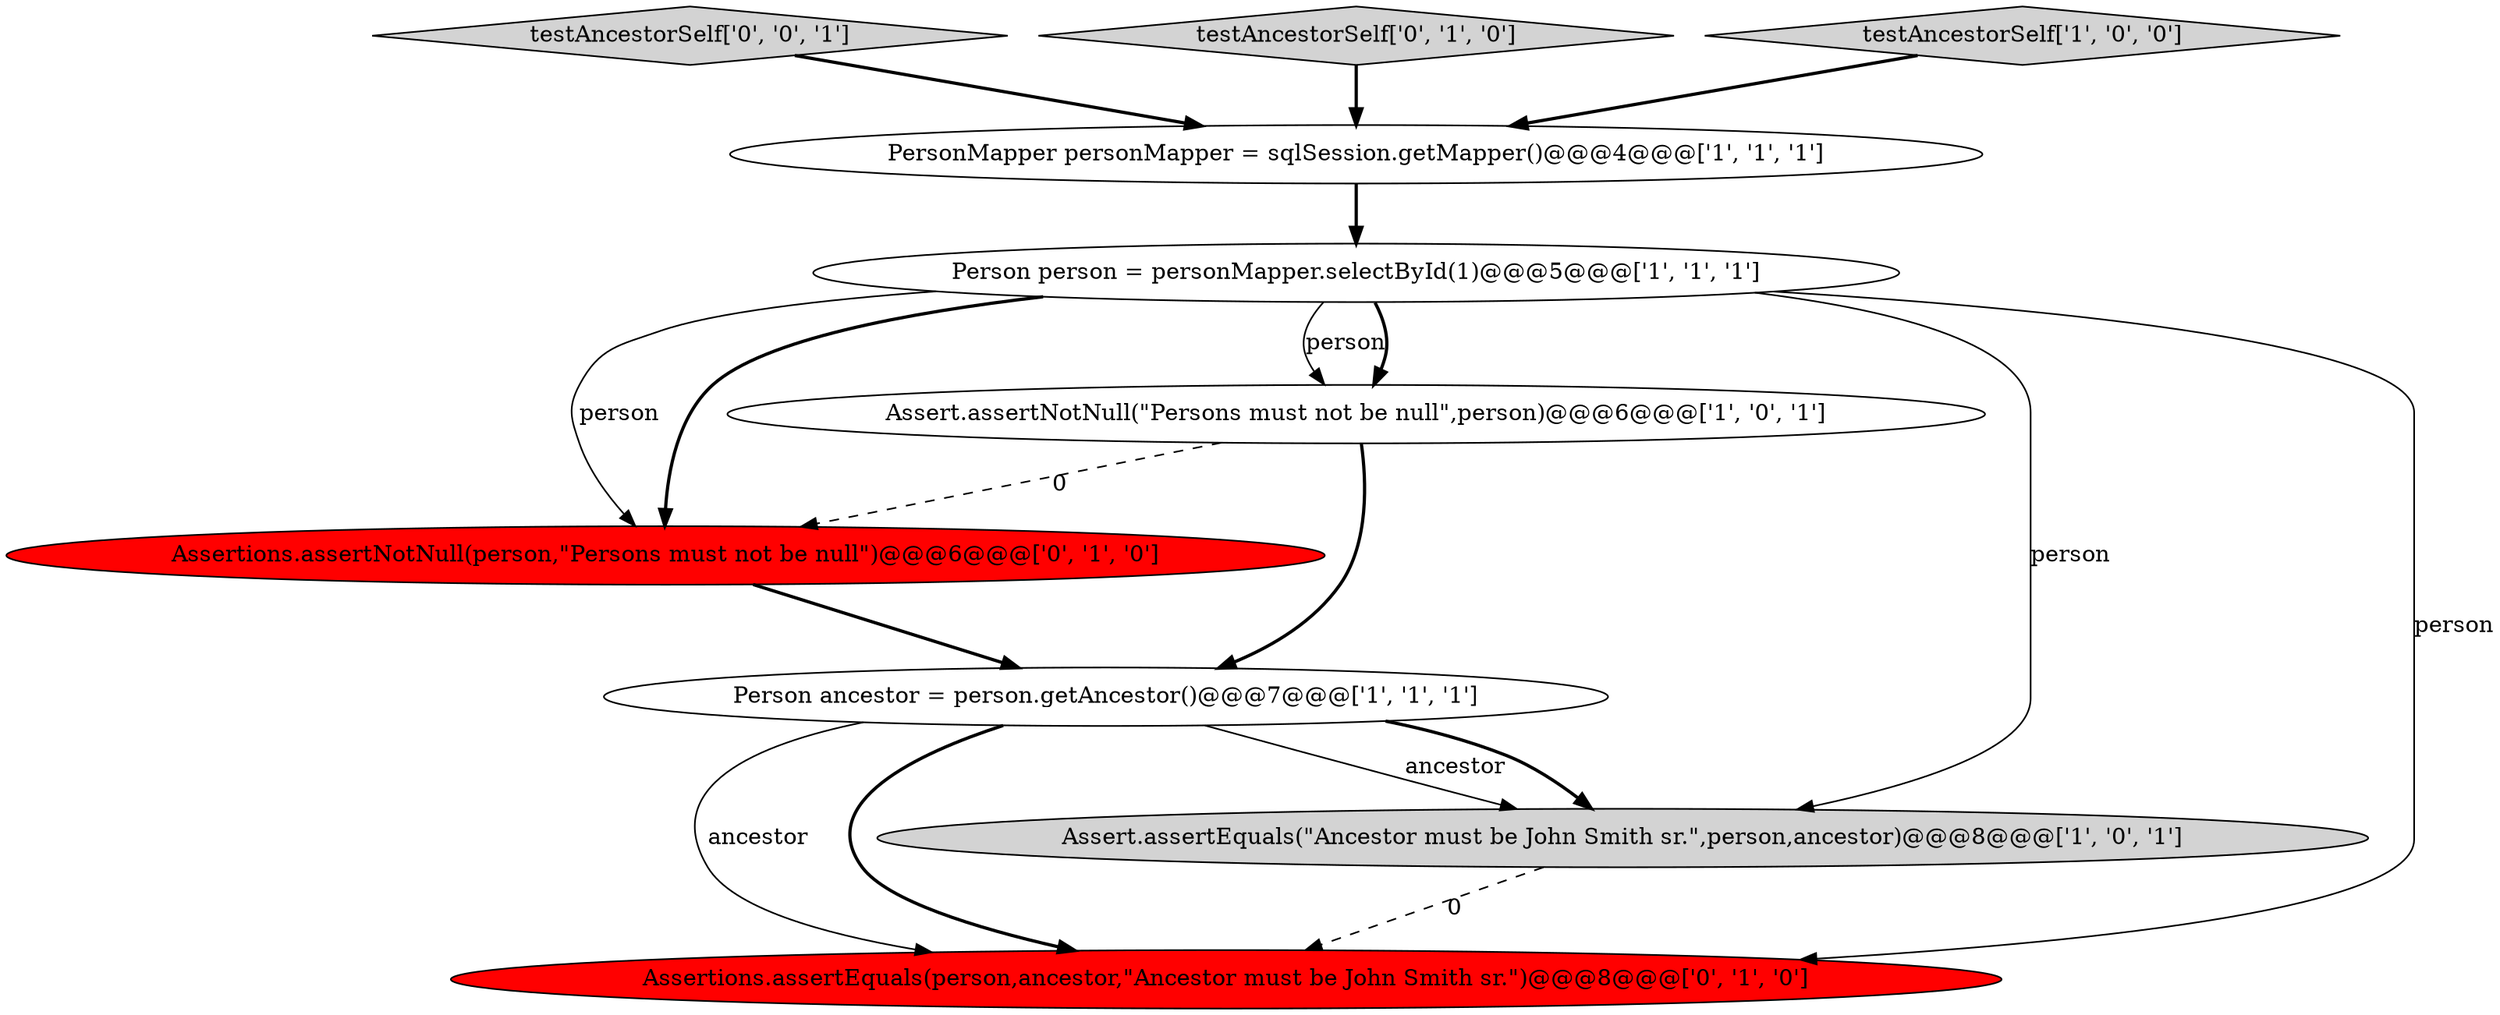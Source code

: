 digraph {
5 [style = filled, label = "Assert.assertNotNull(\"Persons must not be null\",person)@@@6@@@['1', '0', '1']", fillcolor = white, shape = ellipse image = "AAA0AAABBB1BBB"];
1 [style = filled, label = "Assert.assertEquals(\"Ancestor must be John Smith sr.\",person,ancestor)@@@8@@@['1', '0', '1']", fillcolor = lightgray, shape = ellipse image = "AAA0AAABBB1BBB"];
4 [style = filled, label = "Person person = personMapper.selectById(1)@@@5@@@['1', '1', '1']", fillcolor = white, shape = ellipse image = "AAA0AAABBB1BBB"];
9 [style = filled, label = "testAncestorSelf['0', '0', '1']", fillcolor = lightgray, shape = diamond image = "AAA0AAABBB3BBB"];
0 [style = filled, label = "Person ancestor = person.getAncestor()@@@7@@@['1', '1', '1']", fillcolor = white, shape = ellipse image = "AAA0AAABBB1BBB"];
7 [style = filled, label = "Assertions.assertNotNull(person,\"Persons must not be null\")@@@6@@@['0', '1', '0']", fillcolor = red, shape = ellipse image = "AAA1AAABBB2BBB"];
6 [style = filled, label = "testAncestorSelf['0', '1', '0']", fillcolor = lightgray, shape = diamond image = "AAA0AAABBB2BBB"];
2 [style = filled, label = "PersonMapper personMapper = sqlSession.getMapper()@@@4@@@['1', '1', '1']", fillcolor = white, shape = ellipse image = "AAA0AAABBB1BBB"];
3 [style = filled, label = "testAncestorSelf['1', '0', '0']", fillcolor = lightgray, shape = diamond image = "AAA0AAABBB1BBB"];
8 [style = filled, label = "Assertions.assertEquals(person,ancestor,\"Ancestor must be John Smith sr.\")@@@8@@@['0', '1', '0']", fillcolor = red, shape = ellipse image = "AAA1AAABBB2BBB"];
0->1 [style = solid, label="ancestor"];
0->8 [style = solid, label="ancestor"];
1->8 [style = dashed, label="0"];
7->0 [style = bold, label=""];
4->5 [style = solid, label="person"];
5->7 [style = dashed, label="0"];
3->2 [style = bold, label=""];
5->0 [style = bold, label=""];
4->8 [style = solid, label="person"];
2->4 [style = bold, label=""];
4->5 [style = bold, label=""];
0->1 [style = bold, label=""];
9->2 [style = bold, label=""];
4->7 [style = solid, label="person"];
4->7 [style = bold, label=""];
4->1 [style = solid, label="person"];
0->8 [style = bold, label=""];
6->2 [style = bold, label=""];
}
